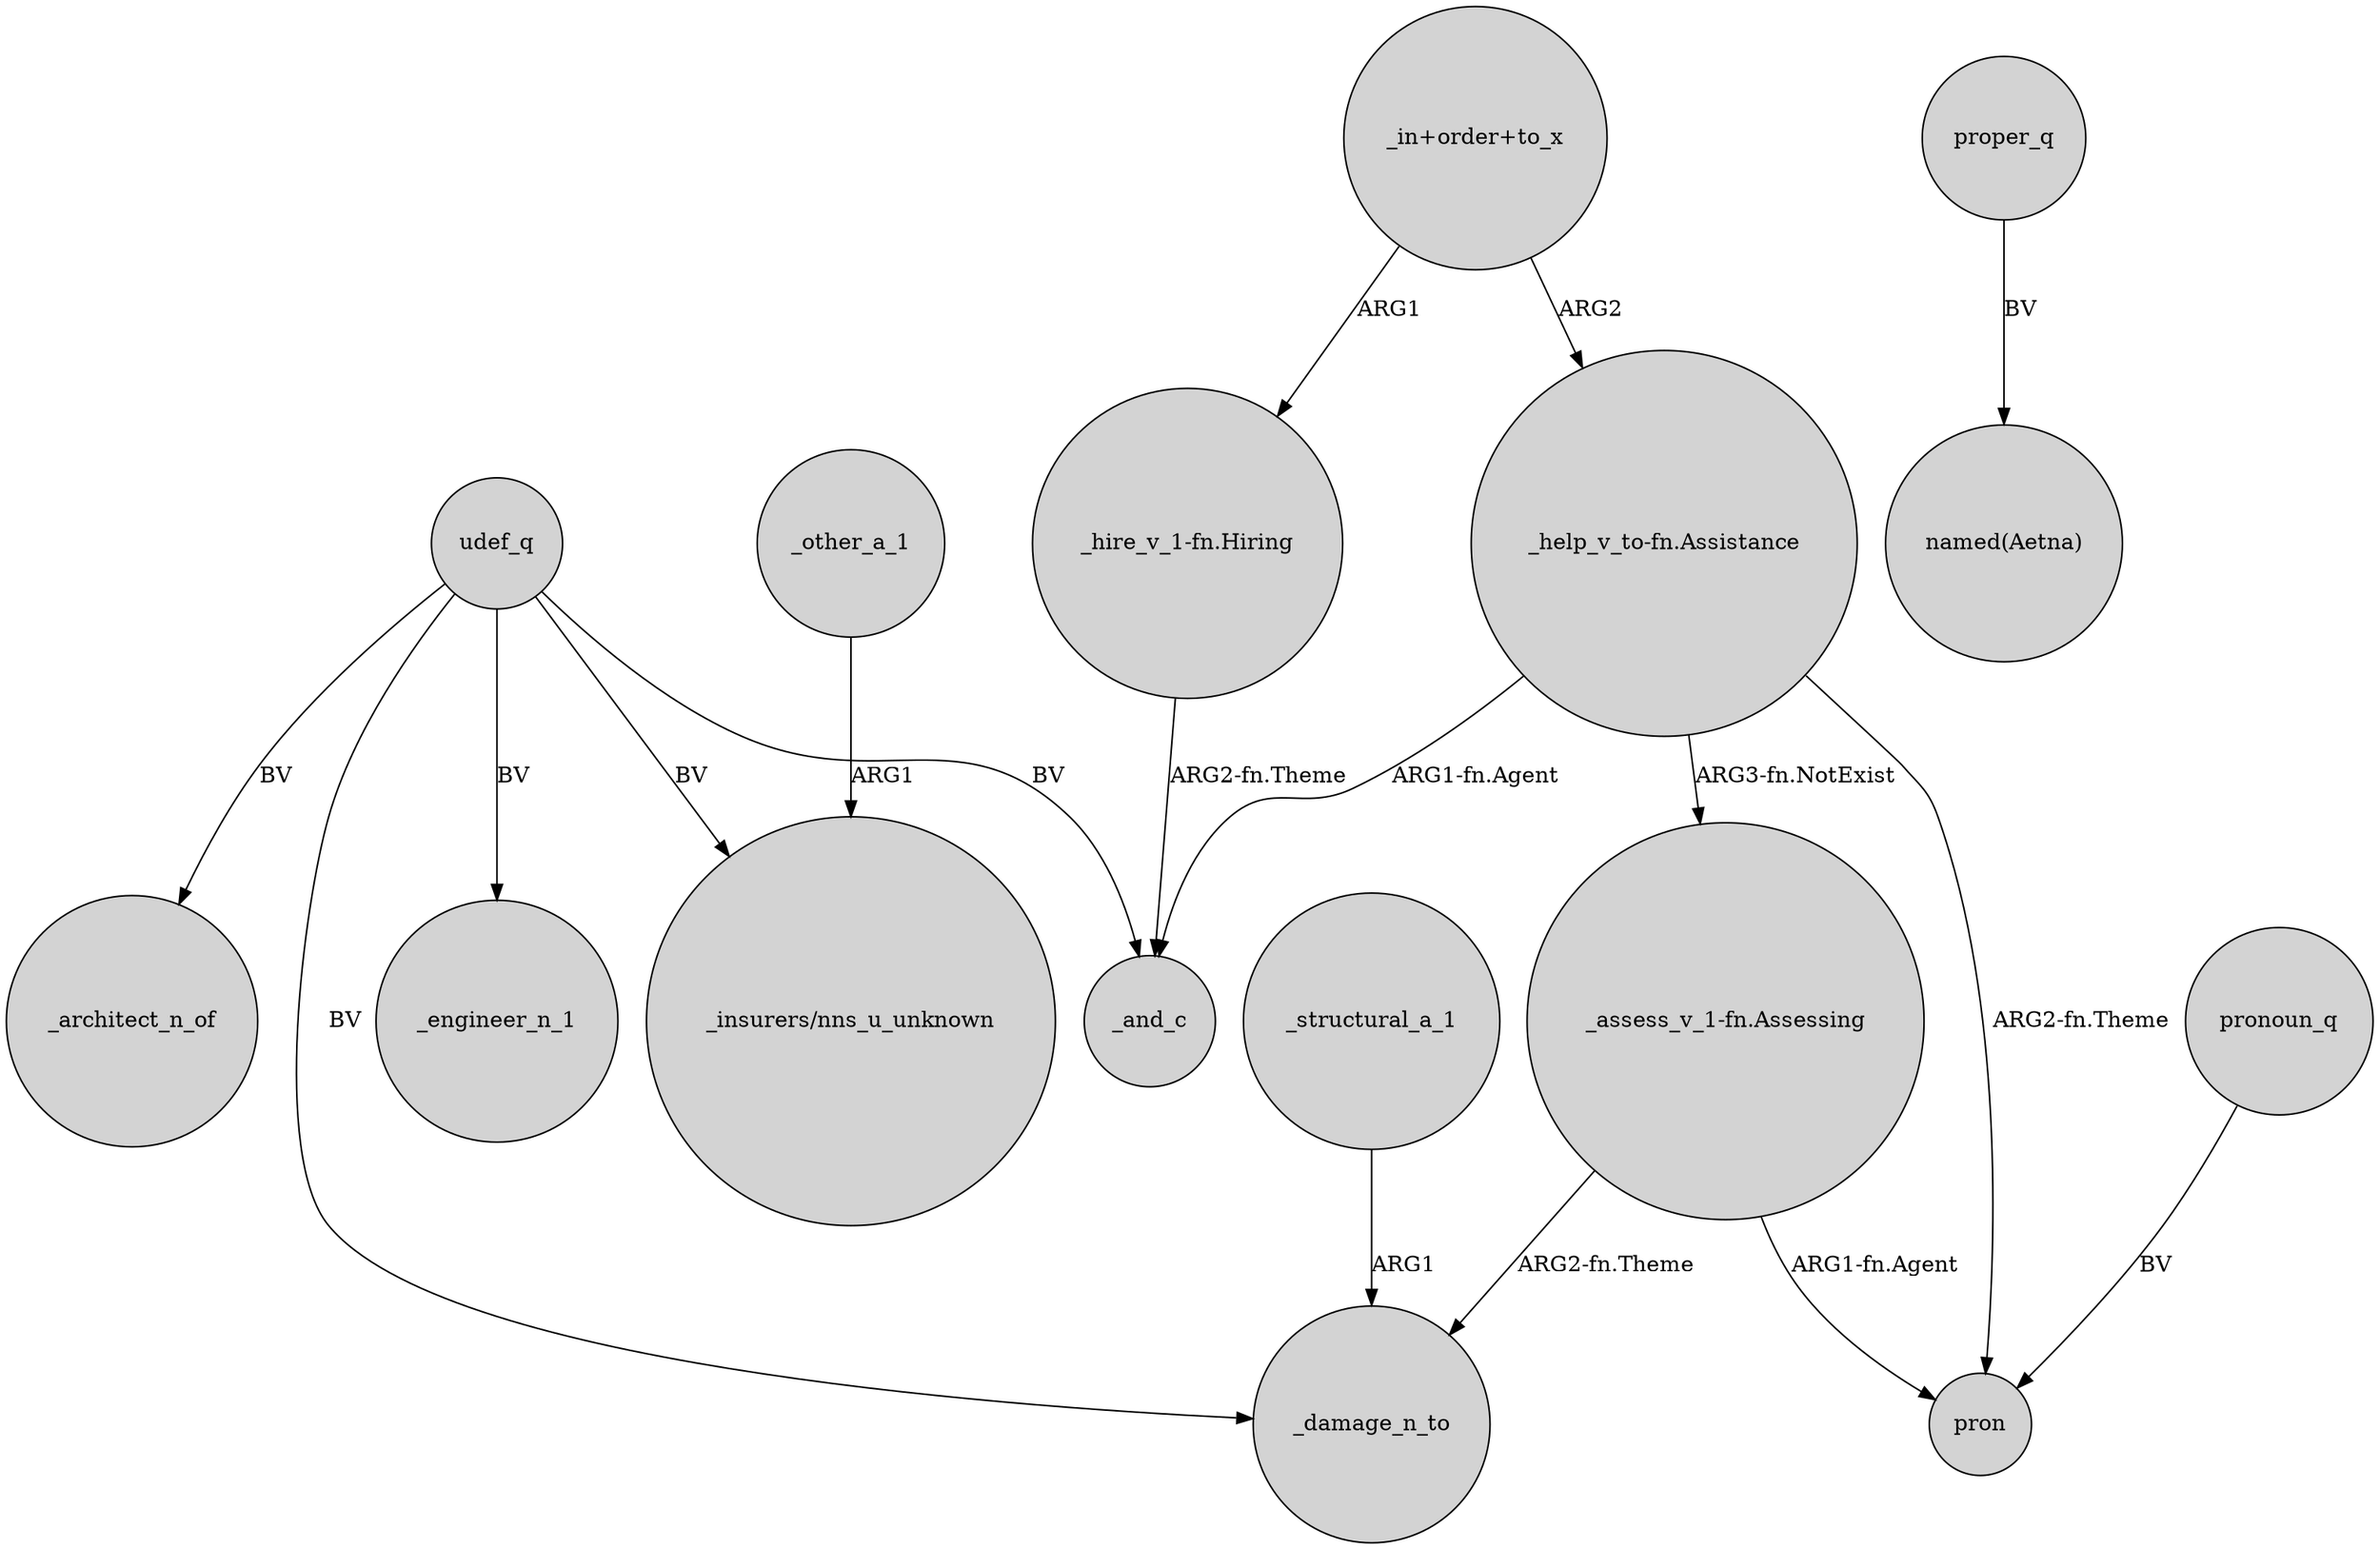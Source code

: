 digraph {
	node [shape=circle style=filled]
	"_hire_v_1-fn.Hiring" -> _and_c [label="ARG2-fn.Theme"]
	udef_q -> _engineer_n_1 [label=BV]
	udef_q -> _architect_n_of [label=BV]
	"_in+order+to_x" -> "_help_v_to-fn.Assistance" [label=ARG2]
	"_help_v_to-fn.Assistance" -> "_assess_v_1-fn.Assessing" [label="ARG3-fn.NotExist"]
	"_assess_v_1-fn.Assessing" -> _damage_n_to [label="ARG2-fn.Theme"]
	_structural_a_1 -> _damage_n_to [label=ARG1]
	udef_q -> "_insurers/nns_u_unknown" [label=BV]
	"_assess_v_1-fn.Assessing" -> pron [label="ARG1-fn.Agent"]
	"_help_v_to-fn.Assistance" -> _and_c [label="ARG1-fn.Agent"]
	udef_q -> _damage_n_to [label=BV]
	udef_q -> _and_c [label=BV]
	_other_a_1 -> "_insurers/nns_u_unknown" [label=ARG1]
	proper_q -> "named(Aetna)" [label=BV]
	"_in+order+to_x" -> "_hire_v_1-fn.Hiring" [label=ARG1]
	"_help_v_to-fn.Assistance" -> pron [label="ARG2-fn.Theme"]
	pronoun_q -> pron [label=BV]
}
